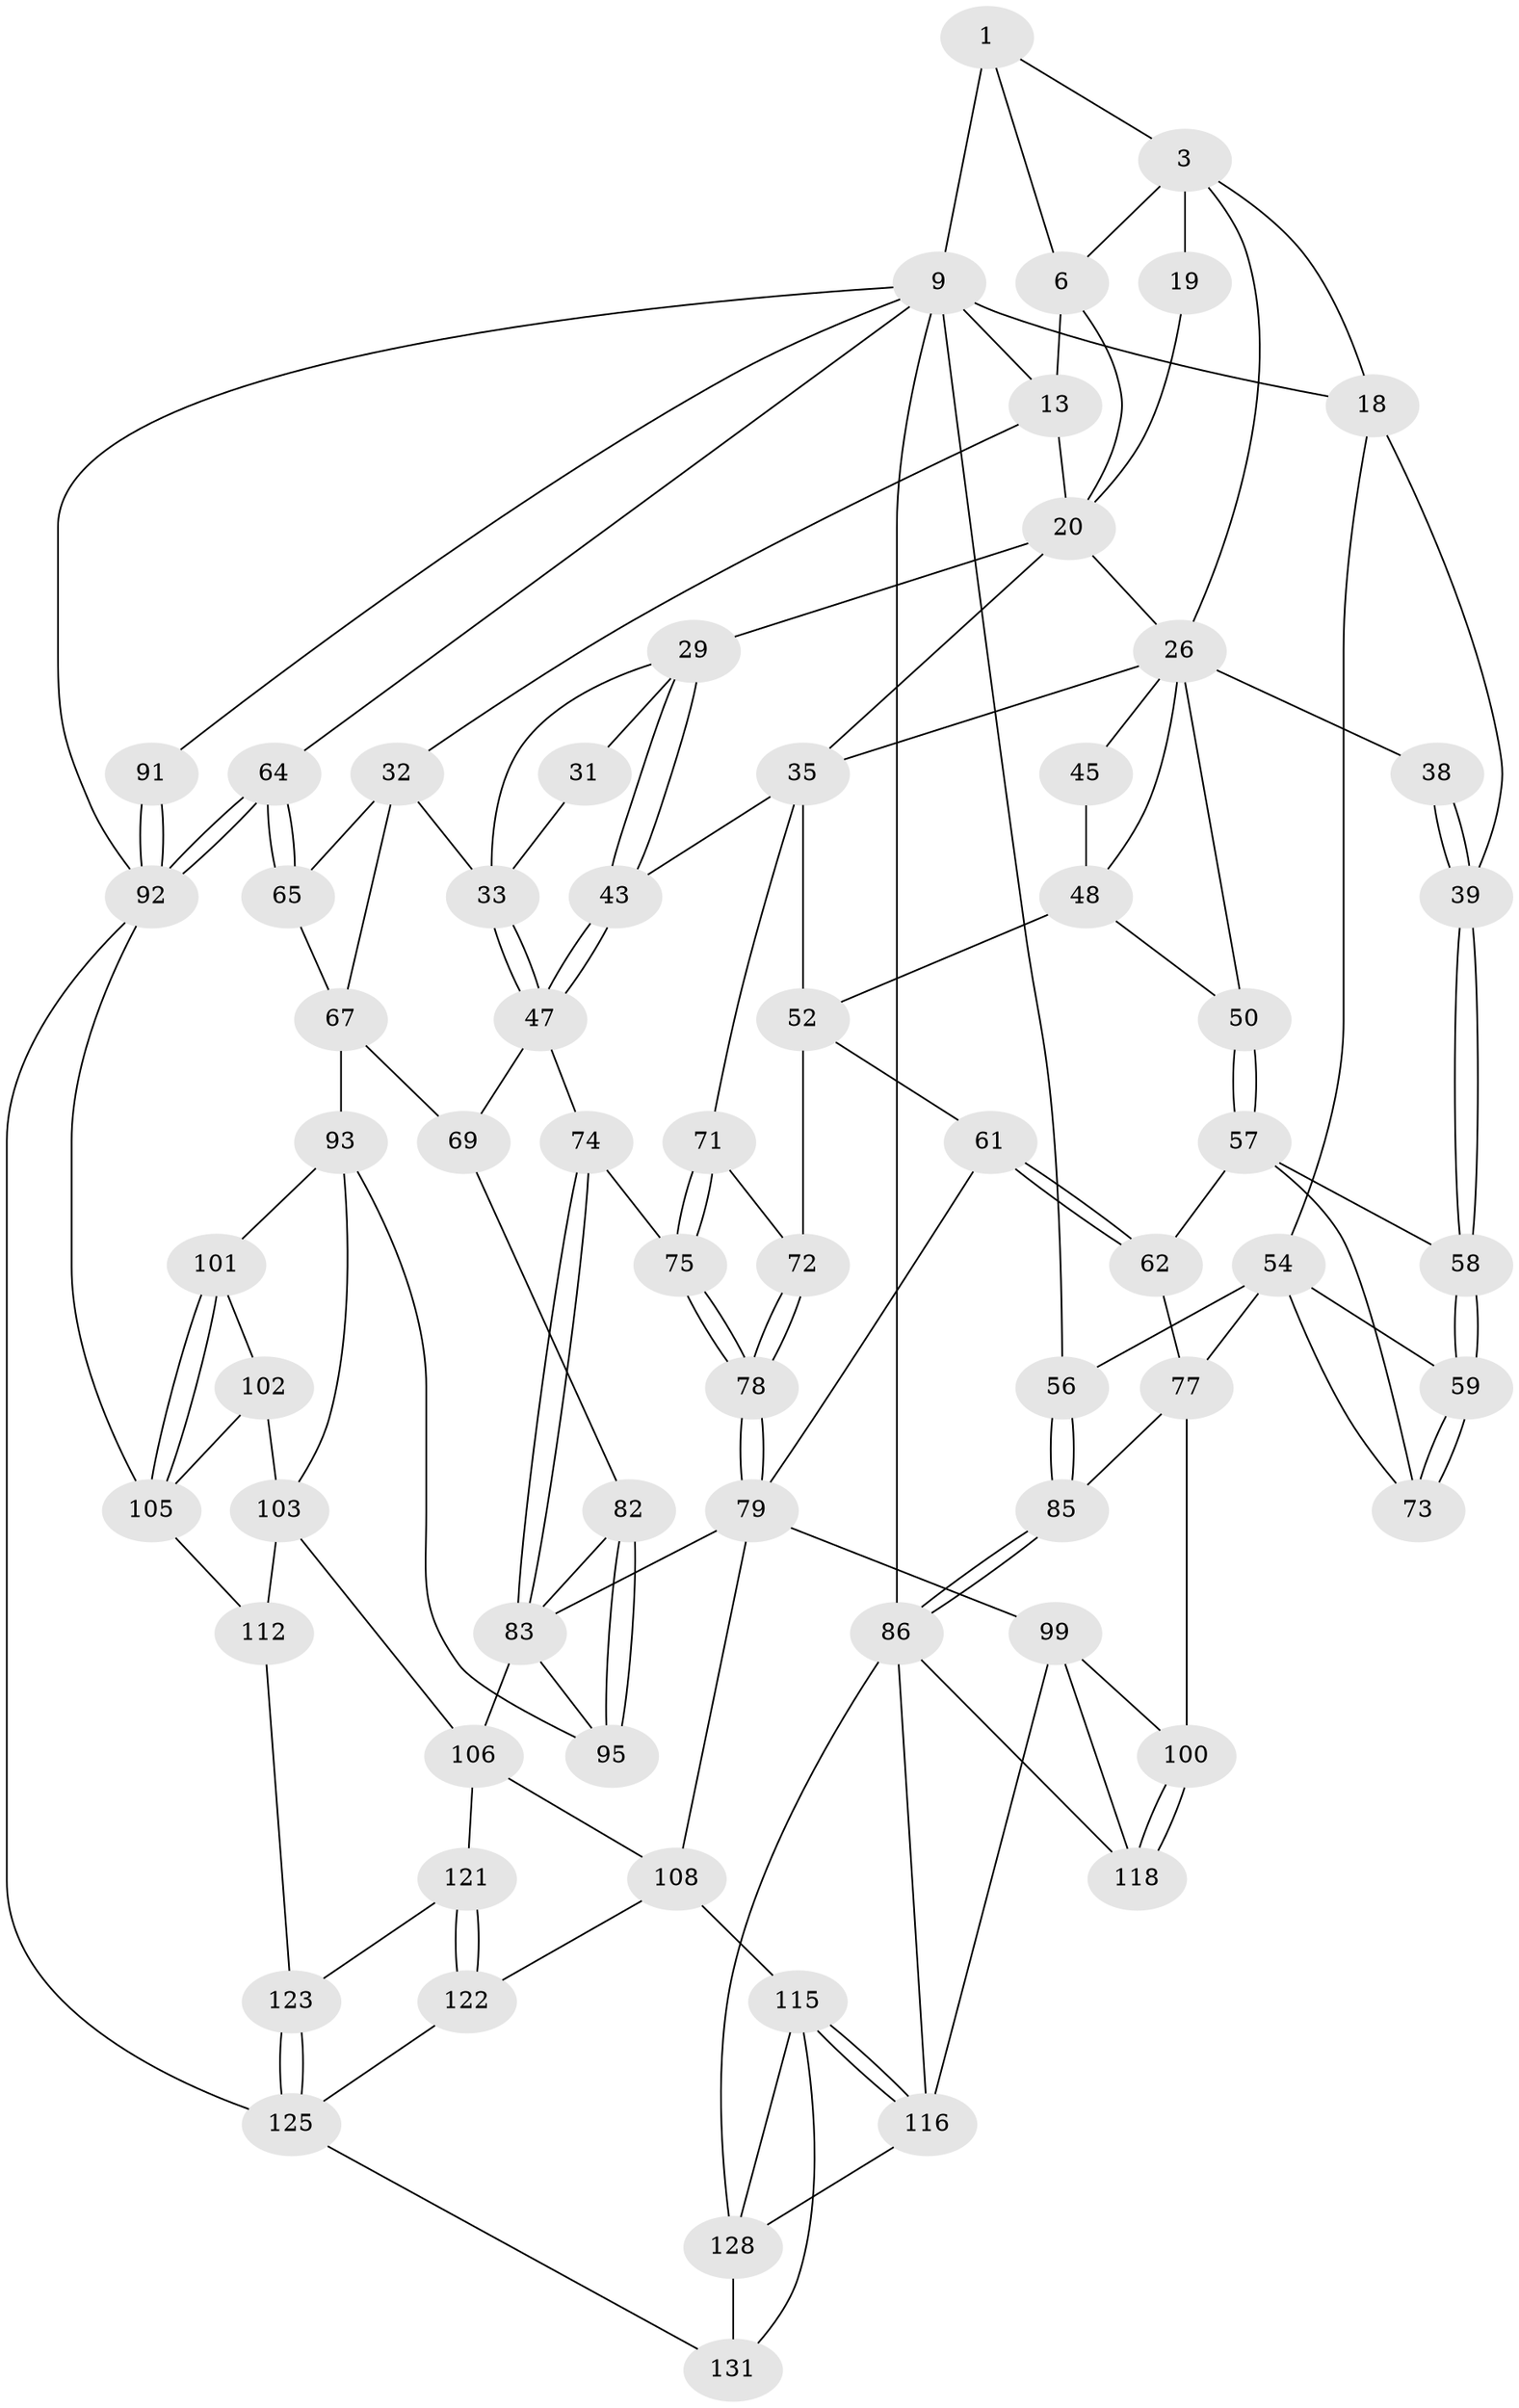 // original degree distribution, {3: 0.022388059701492536, 4: 0.208955223880597, 6: 0.208955223880597, 5: 0.5597014925373134}
// Generated by graph-tools (version 1.1) at 2025/21/03/04/25 18:21:04]
// undirected, 67 vertices, 147 edges
graph export_dot {
graph [start="1"]
  node [color=gray90,style=filled];
  1 [pos="+0.4678737667579707+0",super="+5+2"];
  3 [pos="+0.3581763557335837+0.11395908019677126",super="+16+4"];
  6 [pos="+0.6703938006675221+0",super="+7"];
  9 [pos="+1+0",super="+12+90+10"];
  13 [pos="+0.911799917220154+0.23327415399439141",super="+14"];
  18 [pos="+0.21701470716943533+0.12339783885920799",super="+21"];
  19 [pos="+0.39987213894659024+0.12439928125653654"];
  20 [pos="+0.5559843745397117+0.1656113096380227",super="+23"];
  26 [pos="+0.4056560191191583+0.2781497422112907",super="+37+27"];
  29 [pos="+0.5730763344470192+0.24901262822978698",super="+30"];
  31 [pos="+0.7091580575602829+0.1845517298125995"];
  32 [pos="+0.8805295398129589+0.28025282941324536",super="+66"];
  33 [pos="+0.7734977658295059+0.34756544529537386",super="+34"];
  35 [pos="+0.4623592531954629+0.38873576796197756",super="+36+44"];
  38 [pos="+0.11856367395085128+0.30153843482753145"];
  39 [pos="+0.11463814912209476+0.30262641186311623"];
  43 [pos="+0.5371670723558658+0.3613716710994589"];
  45 [pos="+0.3498204881865674+0.3317778962373936"];
  47 [pos="+0.714626442017666+0.441358408467974",super="+70"];
  48 [pos="+0.3207991305133514+0.3454533525198894",super="+49+51"];
  50 [pos="+0.2622059775844965+0.4059235611933955"];
  52 [pos="+0.33329106095944483+0.45027356996976925",super="+60+53"];
  54 [pos="+0.03577091316072582+0.4527844474471938",super="+55"];
  56 [pos="+0+0.5035641112570428"];
  57 [pos="+0.19156747624304526+0.44405376070980007",super="+63"];
  58 [pos="+0.12063383734937563+0.40030581585411323"];
  59 [pos="+0.07833567054454121+0.4521154138418385"];
  61 [pos="+0.258374195728513+0.5760474007365606"];
  62 [pos="+0.22906049874175072+0.5582908385761396"];
  64 [pos="+1+0.6731311847539545"];
  65 [pos="+1+0.6403026481290461"];
  67 [pos="+0.8324712384377813+0.5626890783959333",super="+97+68"];
  69 [pos="+0.7151187038795217+0.46995865637725276"];
  71 [pos="+0.4947278545151177+0.4500600761103229"];
  72 [pos="+0.4077228351634126+0.5298283923446172"];
  73 [pos="+0.09309945260738149+0.5036553089978395"];
  74 [pos="+0.5613328890054089+0.5330511699929354"];
  75 [pos="+0.5377202504301393+0.5217383215392795"];
  77 [pos="+0.0880268208482533+0.5873063183448378",super="+84"];
  78 [pos="+0.4255018642878316+0.6079029841428141"];
  79 [pos="+0.407159809681354+0.6599808683654979",super="+80+89"];
  82 [pos="+0.6711309448246933+0.6016589122837045"];
  83 [pos="+0.5747066261027661+0.5942268190479792",super="+88"];
  85 [pos="+0+0.6700718434189477"];
  86 [pos="+0+1",super="+119+87"];
  91 [pos="+1+0.7966265747582764"];
  92 [pos="+1+0.783169460489715",super="+104"];
  93 [pos="+0.7221613238451466+0.6693806595778621",super="+98+94"];
  95 [pos="+0.6905966544668453+0.6696735949242979"];
  99 [pos="+0.21833732928550112+0.7358603393639465",super="+117"];
  100 [pos="+0.12851425111160014+0.7155552980438652"];
  101 [pos="+0.8286138028493091+0.7199524413568213"];
  102 [pos="+0.7572327085031645+0.7374451152928739"];
  103 [pos="+0.7075756582021456+0.7106714159634026",super="+109"];
  105 [pos="+0.865385642404735+0.8014783043772846",super="+111"];
  106 [pos="+0.588581405241439+0.8003575740869543",super="+107"];
  108 [pos="+0.5127114530838226+0.7835012523775036",super="+113"];
  112 [pos="+0.7801587173730944+0.829412036028657",super="+120"];
  115 [pos="+0.3243512175546368+0.8909804699900198",super="+127"];
  116 [pos="+0.23020366078530088+0.8089990006414117",super="+126"];
  118 [pos="+0+1"];
  121 [pos="+0.5751526455974167+0.842200468975895"];
  122 [pos="+0.4961075323298813+1"];
  123 [pos="+0.74706892300834+0.8622678330199212"];
  125 [pos="+0.7445171077056573+0.9201697845170421",super="+129"];
  128 [pos="+0.22450813648545814+0.9378580752533394",super="+130"];
  131 [pos="+0.3562359897054577+1"];
  1 -- 9 [weight=2];
  1 -- 6;
  1 -- 3;
  3 -- 19 [weight=2];
  3 -- 18;
  3 -- 6;
  3 -- 26;
  6 -- 20;
  6 -- 13;
  9 -- 64;
  9 -- 13;
  9 -- 91;
  9 -- 18 [weight=2];
  9 -- 56;
  9 -- 92;
  9 -- 86 [weight=2];
  13 -- 32;
  13 -- 20;
  18 -- 39;
  18 -- 54;
  19 -- 20;
  20 -- 35;
  20 -- 26;
  20 -- 29;
  26 -- 35;
  26 -- 45 [weight=2];
  26 -- 48;
  26 -- 50;
  26 -- 38 [weight=2];
  29 -- 43;
  29 -- 43;
  29 -- 31;
  29 -- 33;
  31 -- 33;
  32 -- 33;
  32 -- 65;
  32 -- 67;
  33 -- 47;
  33 -- 47;
  35 -- 52;
  35 -- 43;
  35 -- 71;
  38 -- 39;
  38 -- 39;
  39 -- 58;
  39 -- 58;
  43 -- 47;
  43 -- 47;
  45 -- 48;
  47 -- 74;
  47 -- 69;
  48 -- 50;
  48 -- 52 [weight=2];
  50 -- 57;
  50 -- 57;
  52 -- 72;
  52 -- 61;
  54 -- 59;
  54 -- 56;
  54 -- 73;
  54 -- 77;
  56 -- 85;
  56 -- 85;
  57 -- 58;
  57 -- 73;
  57 -- 62;
  58 -- 59;
  58 -- 59;
  59 -- 73;
  59 -- 73;
  61 -- 62;
  61 -- 62;
  61 -- 79;
  62 -- 77;
  64 -- 65;
  64 -- 65;
  64 -- 92;
  64 -- 92;
  65 -- 67;
  67 -- 93 [weight=2];
  67 -- 69;
  69 -- 82;
  71 -- 72;
  71 -- 75;
  71 -- 75;
  72 -- 78;
  72 -- 78;
  74 -- 75;
  74 -- 83;
  74 -- 83;
  75 -- 78;
  75 -- 78;
  77 -- 85;
  77 -- 100;
  78 -- 79;
  78 -- 79;
  79 -- 99;
  79 -- 108 [weight=2];
  79 -- 83;
  82 -- 83;
  82 -- 95;
  82 -- 95;
  83 -- 106;
  83 -- 95;
  85 -- 86;
  85 -- 86;
  86 -- 118;
  86 -- 116;
  86 -- 128;
  91 -- 92 [weight=2];
  91 -- 92;
  92 -- 105;
  92 -- 125 [weight=2];
  93 -- 101;
  93 -- 95;
  93 -- 103;
  99 -- 100;
  99 -- 116;
  99 -- 118;
  100 -- 118;
  100 -- 118;
  101 -- 102;
  101 -- 105;
  101 -- 105;
  102 -- 103;
  102 -- 105;
  103 -- 112 [weight=2];
  103 -- 106;
  105 -- 112;
  106 -- 121;
  106 -- 108;
  108 -- 122;
  108 -- 115;
  112 -- 123;
  115 -- 116;
  115 -- 116;
  115 -- 128;
  115 -- 131;
  116 -- 128;
  121 -- 122;
  121 -- 122;
  121 -- 123;
  122 -- 125;
  123 -- 125;
  123 -- 125;
  125 -- 131;
  128 -- 131;
}
